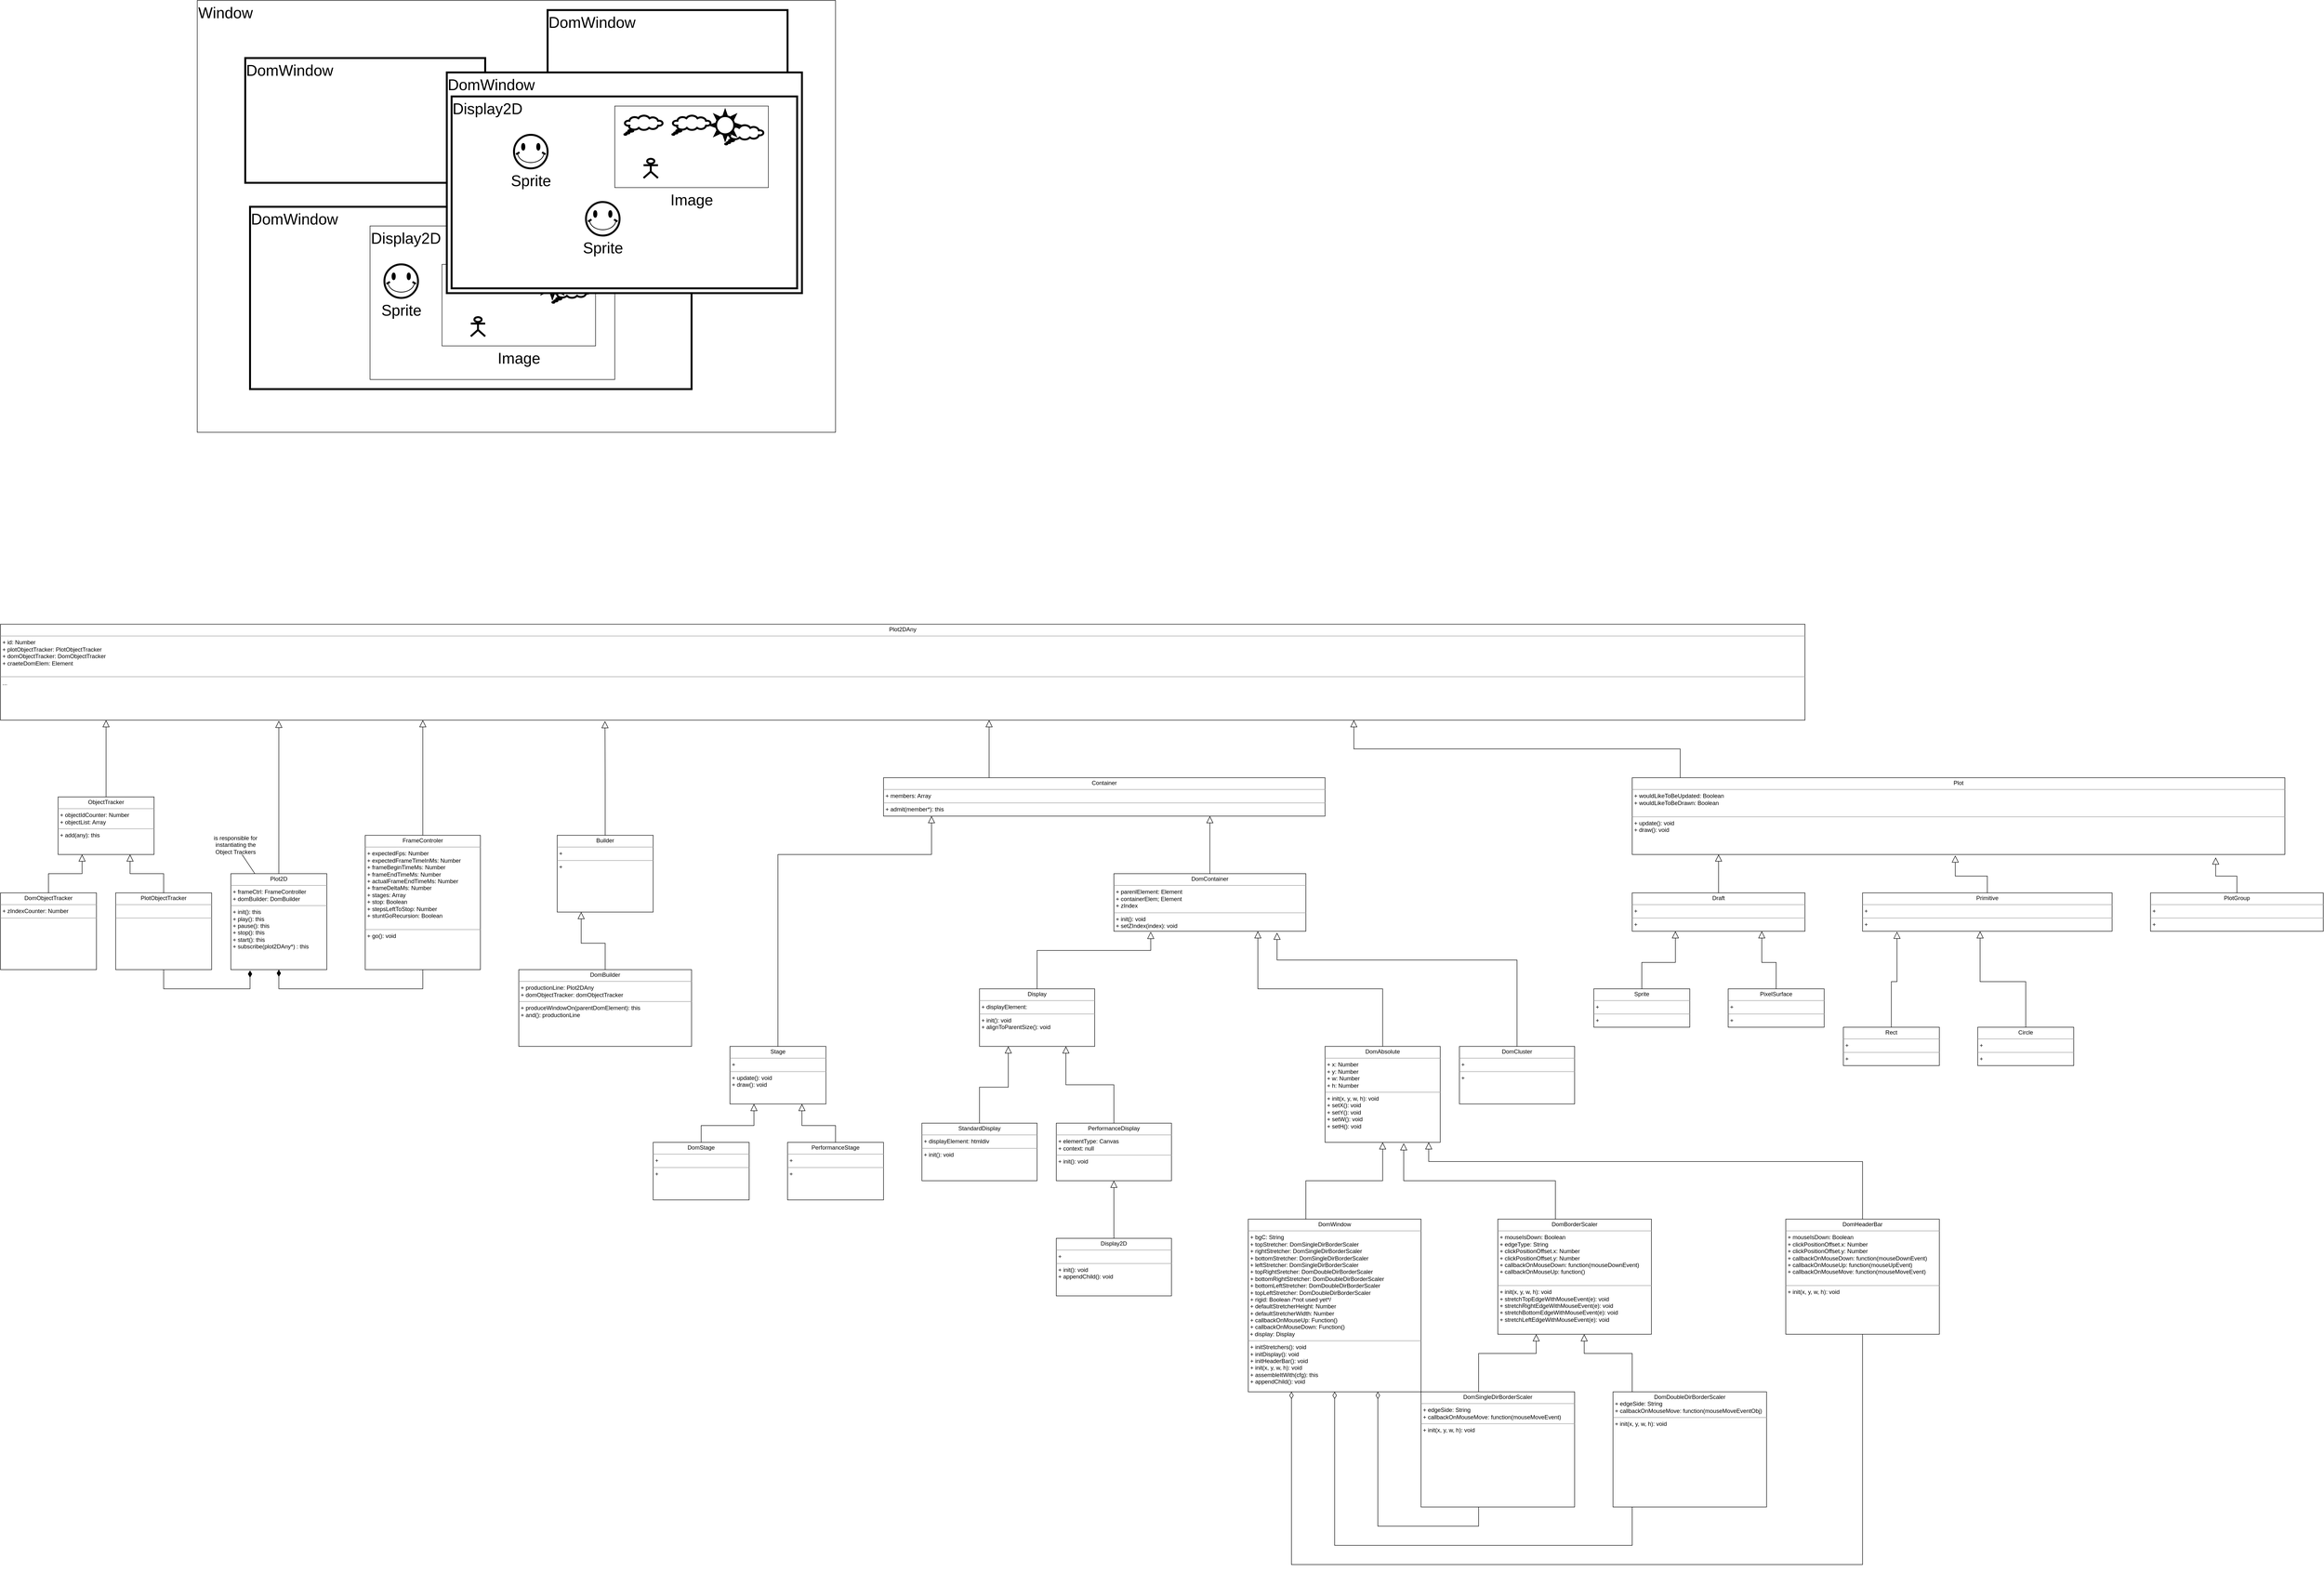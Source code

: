 <mxfile version="18.2.0" type="device"><diagram name="Page-1" id="c4acf3e9-155e-7222-9cf6-157b1a14988f"><mxGraphModel dx="2750" dy="3891" grid="1" gridSize="10" guides="1" tooltips="1" connect="1" arrows="1" fold="1" page="1" pageScale="1" pageWidth="850" pageHeight="1100" background="none" math="0" shadow="0"><root><mxCell id="0"/><mxCell id="1" parent="0"/><mxCell id="RJFBfe73I9CJy5NAkhD7-13" style="edgeStyle=orthogonalEdgeStyle;rounded=0;orthogonalLoop=1;jettySize=auto;html=1;fontFamily=Helvetica;fontSize=12;endArrow=block;endFill=0;endSize=12;exitX=0.5;exitY=0;exitDx=0;exitDy=0;entryX=0.154;entryY=1.007;entryDx=0;entryDy=0;entryPerimeter=0;" parent="1" source="RJFBfe73I9CJy5NAkhD7-12" target="GbcnIfU0_HONQXFaWi0M-7" edge="1"><mxGeometry relative="1" as="geometry"><mxPoint x="-620" y="-860" as="targetPoint"/><Array as="points"><mxPoint x="-620" y="-919"/></Array></mxGeometry></mxCell><mxCell id="RJFBfe73I9CJy5NAkhD7-12" value="&lt;p style=&quot;margin: 0px ; margin-top: 4px ; text-align: center&quot;&gt;Plot2D&lt;br&gt;&lt;/p&gt;&lt;hr size=&quot;1&quot;&gt;&lt;p style=&quot;margin: 0px ; margin-left: 4px&quot;&gt;+ frameCtrl: FrameController&lt;/p&gt;&lt;p style=&quot;margin: 0px ; margin-left: 4px&quot;&gt;+ domBuilder: DomBuilder&lt;br&gt;&lt;/p&gt;&lt;hr size=&quot;1&quot;&gt;&lt;p style=&quot;margin: 0px ; margin-left: 4px&quot;&gt;+ init(): this&lt;br&gt;+ play(): this&lt;/p&gt;&lt;p style=&quot;margin: 0px ; margin-left: 4px&quot;&gt;+ pause(): this&lt;/p&gt;&lt;p style=&quot;margin: 0px ; margin-left: 4px&quot;&gt;+ stop(): this&lt;/p&gt;&lt;p style=&quot;margin: 0px ; margin-left: 4px&quot;&gt;+ start(): this&lt;/p&gt;&lt;p style=&quot;margin: 0px ; margin-left: 4px&quot;&gt;+&amp;nbsp;subscribe(plot2DAny*) : this&lt;/p&gt;" style="verticalAlign=top;align=left;overflow=fill;fontSize=12;fontFamily=Helvetica;html=1;rounded=0;shadow=0;comic=0;labelBackgroundColor=none;strokeWidth=1" parent="1" vertex="1"><mxGeometry x="-720" y="-600" width="200" height="200" as="geometry"/></mxCell><mxCell id="RJFBfe73I9CJy5NAkhD7-16" style="edgeStyle=orthogonalEdgeStyle;rounded=0;orthogonalLoop=1;jettySize=auto;html=1;fontFamily=Helvetica;fontSize=12;endArrow=block;endFill=0;endSize=12;entryX=0.75;entryY=1;entryDx=0;entryDy=0;" parent="1" source="RJFBfe73I9CJy5NAkhD7-15" target="4dxrn8TrEAXnk7YATWgK-4" edge="1"><mxGeometry relative="1" as="geometry"><mxPoint x="-320" y="-800" as="targetPoint"/><Array as="points"><mxPoint x="-860" y="-600"/><mxPoint x="-930" y="-600"/></Array></mxGeometry></mxCell><mxCell id="sFzs9olkC0DFiYcPd4qq-1" style="edgeStyle=orthogonalEdgeStyle;rounded=0;orthogonalLoop=1;jettySize=auto;html=1;endArrow=diamondThin;endFill=1;jumpSize=6;endSize=12;entryX=0.2;entryY=1.008;entryDx=0;entryDy=0;entryPerimeter=0;" parent="1" source="RJFBfe73I9CJy5NAkhD7-15" target="RJFBfe73I9CJy5NAkhD7-12" edge="1"><mxGeometry relative="1" as="geometry"><Array as="points"><mxPoint x="-860" y="-360"/><mxPoint x="-680" y="-360"/></Array><mxPoint x="-680" y="-430" as="targetPoint"/></mxGeometry></mxCell><mxCell id="RJFBfe73I9CJy5NAkhD7-15" value="&lt;p style=&quot;margin: 0px ; margin-top: 4px ; text-align: center&quot;&gt;PlotObjectTracker&lt;br&gt;&lt;/p&gt;&lt;hr size=&quot;1&quot;&gt;&lt;br&gt;&lt;hr size=&quot;1&quot;&gt;&lt;p style=&quot;margin: 0px ; margin-left: 4px&quot;&gt;&lt;br&gt;&lt;/p&gt;" style="verticalAlign=top;align=left;overflow=fill;fontSize=12;fontFamily=Helvetica;html=1;rounded=0;shadow=0;comic=0;labelBackgroundColor=none;strokeWidth=1" parent="1" vertex="1"><mxGeometry x="-960" y="-560" width="200" height="160" as="geometry"/></mxCell><mxCell id="kJnPXQE-hYVqQtYku6ac-1" style="edgeStyle=orthogonalEdgeStyle;rounded=0;orthogonalLoop=1;jettySize=auto;html=1;endArrow=block;endFill=0;endSize=12;" parent="1" source="RJFBfe73I9CJy5NAkhD7-17" target="GbcnIfU0_HONQXFaWi0M-7" edge="1"><mxGeometry relative="1" as="geometry"><mxPoint x="-300" y="-910" as="targetPoint"/><Array as="points"><mxPoint x="-320" y="-820"/><mxPoint x="-320" y="-820"/></Array></mxGeometry></mxCell><mxCell id="sFzs9olkC0DFiYcPd4qq-2" style="edgeStyle=orthogonalEdgeStyle;rounded=0;jumpSize=6;orthogonalLoop=1;jettySize=auto;html=1;entryX=0.5;entryY=1;entryDx=0;entryDy=0;endArrow=diamondThin;endFill=1;endSize=12;exitX=0.5;exitY=1;exitDx=0;exitDy=0;" parent="1" source="RJFBfe73I9CJy5NAkhD7-17" target="RJFBfe73I9CJy5NAkhD7-12" edge="1"><mxGeometry relative="1" as="geometry"><Array as="points"><mxPoint x="-320" y="-360"/><mxPoint x="-620" y="-360"/></Array></mxGeometry></mxCell><mxCell id="RJFBfe73I9CJy5NAkhD7-17" value="&lt;p style=&quot;margin: 0px ; margin-top: 4px ; text-align: center&quot;&gt;FrameControler&lt;br&gt;&lt;/p&gt;&lt;hr size=&quot;1&quot;&gt;&lt;p style=&quot;margin: 0px ; margin-left: 4px&quot;&gt;+ expectedFps: Number&lt;/p&gt;&lt;p style=&quot;margin: 0px ; margin-left: 4px&quot;&gt;+ expectedFrameTimeInMs: Number&lt;/p&gt;&lt;p style=&quot;margin: 0px ; margin-left: 4px&quot;&gt;+ frameBeginTimeMs: Number&lt;/p&gt;&lt;p style=&quot;margin: 0px ; margin-left: 4px&quot;&gt;+ frameEndTimeMs: Number&lt;/p&gt;&lt;p style=&quot;margin: 0px ; margin-left: 4px&quot;&gt;+ actualFrameEndTimeMs: Number&lt;/p&gt;&lt;p style=&quot;margin: 0px ; margin-left: 4px&quot;&gt;+ frameDeltaMs: Number&lt;/p&gt;&lt;p style=&quot;margin: 0px ; margin-left: 4px&quot;&gt;+ stages: Array&lt;/p&gt;&lt;p style=&quot;margin: 0px ; margin-left: 4px&quot;&gt;+ stop: Boolean&lt;/p&gt;&lt;p style=&quot;margin: 0px ; margin-left: 4px&quot;&gt;+ stepsLeftToStop: Number&lt;/p&gt;&lt;p style=&quot;margin: 0px ; margin-left: 4px&quot;&gt;+ stuntGoRecursion: Boolean&lt;/p&gt;&lt;p style=&quot;margin: 0px ; margin-left: 4px&quot;&gt;&lt;br&gt;&lt;/p&gt;&lt;hr size=&quot;1&quot;&gt;&lt;p style=&quot;margin: 0px ; margin-left: 4px&quot;&gt;+ go(): void&lt;/p&gt;" style="verticalAlign=top;align=left;overflow=fill;fontSize=12;fontFamily=Helvetica;html=1;rounded=0;shadow=0;comic=0;labelBackgroundColor=none;strokeWidth=1" parent="1" vertex="1"><mxGeometry x="-440" y="-679.94" width="240" height="279.94" as="geometry"/></mxCell><mxCell id="kJnPXQE-hYVqQtYku6ac-3" style="edgeStyle=orthogonalEdgeStyle;rounded=0;orthogonalLoop=1;jettySize=auto;html=1;endArrow=block;endFill=0;endSize=12;" parent="1" source="kJnPXQE-hYVqQtYku6ac-2" edge="1"><mxGeometry relative="1" as="geometry"><mxPoint x="860" y="-920" as="targetPoint"/><Array as="points"><mxPoint x="860" y="-920"/></Array></mxGeometry></mxCell><mxCell id="kJnPXQE-hYVqQtYku6ac-2" value="&lt;p style=&quot;margin: 0px ; margin-top: 4px ; text-align: center&quot;&gt;Container&lt;br&gt;&lt;/p&gt;&lt;hr size=&quot;1&quot;&gt;&lt;p style=&quot;margin: 0px ; margin-left: 4px&quot;&gt;+ members: Array&lt;br&gt;&lt;/p&gt;&lt;hr size=&quot;1&quot;&gt;&lt;p style=&quot;margin: 0px ; margin-left: 4px&quot;&gt;+ admit(member*): this&lt;/p&gt;" style="verticalAlign=top;align=left;overflow=fill;fontSize=12;fontFamily=Helvetica;html=1;rounded=0;shadow=0;comic=0;labelBackgroundColor=none;strokeWidth=1" parent="1" vertex="1"><mxGeometry x="640" y="-800" width="920" height="80" as="geometry"/></mxCell><mxCell id="kJnPXQE-hYVqQtYku6ac-5" style="edgeStyle=orthogonalEdgeStyle;rounded=0;orthogonalLoop=1;jettySize=auto;html=1;endArrow=block;endFill=0;endSize=12;" parent="1" source="kJnPXQE-hYVqQtYku6ac-4" edge="1"><mxGeometry relative="1" as="geometry"><mxPoint x="740" y="-720" as="targetPoint"/><Array as="points"><mxPoint x="420" y="-640"/><mxPoint x="740" y="-640"/></Array></mxGeometry></mxCell><mxCell id="kJnPXQE-hYVqQtYku6ac-4" value="&lt;p style=&quot;margin: 0px ; margin-top: 4px ; text-align: center&quot;&gt;Stage&lt;br&gt;&lt;/p&gt;&lt;hr size=&quot;1&quot;&gt;&lt;p style=&quot;margin: 0px ; margin-left: 4px&quot;&gt;+&amp;nbsp;&lt;br&gt;&lt;/p&gt;&lt;hr size=&quot;1&quot;&gt;&lt;p style=&quot;margin: 0px ; margin-left: 4px&quot;&gt;+ update(): void&lt;/p&gt;&lt;p style=&quot;margin: 0px ; margin-left: 4px&quot;&gt;+ draw(): void&lt;/p&gt;" style="verticalAlign=top;align=left;overflow=fill;fontSize=12;fontFamily=Helvetica;html=1;rounded=0;shadow=0;comic=0;labelBackgroundColor=none;strokeWidth=1" parent="1" vertex="1"><mxGeometry x="320" y="-240" width="200" height="120" as="geometry"/></mxCell><mxCell id="kJnPXQE-hYVqQtYku6ac-7" style="edgeStyle=orthogonalEdgeStyle;rounded=0;orthogonalLoop=1;jettySize=auto;html=1;endArrow=block;endFill=0;endSize=12;" parent="1" source="kJnPXQE-hYVqQtYku6ac-6" edge="1"><mxGeometry relative="1" as="geometry"><mxPoint x="1620" y="-920" as="targetPoint"/><Array as="points"><mxPoint x="2300" y="-860"/><mxPoint x="1620" y="-860"/></Array></mxGeometry></mxCell><mxCell id="kJnPXQE-hYVqQtYku6ac-6" value="&lt;p style=&quot;margin: 0px ; margin-top: 4px ; text-align: center&quot;&gt;Plot&lt;/p&gt;&lt;hr size=&quot;1&quot;&gt;&lt;p style=&quot;margin: 0px ; margin-left: 4px&quot;&gt;+ wouldLikeToBeUpdated: Boolean&lt;/p&gt;&lt;p style=&quot;margin: 0px ; margin-left: 4px&quot;&gt;+ wouldLikeToBeDrawn: Boolean&lt;br&gt;&lt;/p&gt;&lt;p style=&quot;margin: 0px ; margin-left: 4px&quot;&gt;&lt;br&gt;&lt;/p&gt;&lt;hr size=&quot;1&quot;&gt;&lt;p style=&quot;margin: 0px ; margin-left: 4px&quot;&gt;+ update(): void&lt;/p&gt;&lt;p style=&quot;margin: 0px ; margin-left: 4px&quot;&gt;+ draw(): void&lt;br&gt;&lt;/p&gt;" style="verticalAlign=top;align=left;overflow=fill;fontSize=12;fontFamily=Helvetica;html=1;rounded=0;shadow=0;comic=0;labelBackgroundColor=none;strokeWidth=1" parent="1" vertex="1"><mxGeometry x="2200" y="-800" width="1360" height="160" as="geometry"/></mxCell><mxCell id="fnQTh6k-CToftt7__Oat-6" style="edgeStyle=orthogonalEdgeStyle;rounded=0;orthogonalLoop=1;jettySize=auto;html=1;endArrow=block;endFill=0;endSize=12;" parent="1" source="fnQTh6k-CToftt7__Oat-1" target="kJnPXQE-hYVqQtYku6ac-6" edge="1"><mxGeometry relative="1" as="geometry"><mxPoint x="2460" y="-720" as="targetPoint"/><Array as="points"><mxPoint x="2300" y="-680"/><mxPoint x="2300" y="-680"/></Array></mxGeometry></mxCell><mxCell id="fnQTh6k-CToftt7__Oat-1" value="&lt;p style=&quot;margin: 0px ; margin-top: 4px ; text-align: center&quot;&gt;Draft&lt;/p&gt;&lt;hr size=&quot;1&quot;&gt;&lt;p style=&quot;margin: 0px ; margin-left: 4px&quot;&gt;+&amp;nbsp;&lt;br&gt;&lt;/p&gt;&lt;hr size=&quot;1&quot;&gt;&lt;p style=&quot;margin: 0px ; margin-left: 4px&quot;&gt;+&amp;nbsp;&lt;/p&gt;" style="verticalAlign=top;align=left;overflow=fill;fontSize=12;fontFamily=Helvetica;html=1;rounded=0;shadow=0;comic=0;labelBackgroundColor=none;strokeWidth=1" parent="1" vertex="1"><mxGeometry x="2200" y="-560" width="360" height="80" as="geometry"/></mxCell><mxCell id="fnQTh6k-CToftt7__Oat-4" style="edgeStyle=orthogonalEdgeStyle;rounded=0;orthogonalLoop=1;jettySize=auto;html=1;entryX=0.25;entryY=1;entryDx=0;entryDy=0;endArrow=block;endFill=0;endSize=12;" parent="1" source="fnQTh6k-CToftt7__Oat-2" target="fnQTh6k-CToftt7__Oat-1" edge="1"><mxGeometry relative="1" as="geometry"/></mxCell><mxCell id="fnQTh6k-CToftt7__Oat-2" value="&lt;p style=&quot;margin: 0px ; margin-top: 4px ; text-align: center&quot;&gt;Sprite&lt;/p&gt;&lt;hr size=&quot;1&quot;&gt;&lt;p style=&quot;margin: 0px ; margin-left: 4px&quot;&gt;+&amp;nbsp;&lt;br&gt;&lt;/p&gt;&lt;hr size=&quot;1&quot;&gt;&lt;p style=&quot;margin: 0px ; margin-left: 4px&quot;&gt;+&amp;nbsp;&lt;/p&gt;" style="verticalAlign=top;align=left;overflow=fill;fontSize=12;fontFamily=Helvetica;html=1;rounded=0;shadow=0;comic=0;labelBackgroundColor=none;strokeWidth=1" parent="1" vertex="1"><mxGeometry x="2120" y="-360" width="200" height="80" as="geometry"/></mxCell><mxCell id="fnQTh6k-CToftt7__Oat-5" style="edgeStyle=orthogonalEdgeStyle;rounded=0;orthogonalLoop=1;jettySize=auto;html=1;entryX=0.75;entryY=1;entryDx=0;entryDy=0;endArrow=block;endFill=0;endSize=12;" parent="1" source="fnQTh6k-CToftt7__Oat-3" target="fnQTh6k-CToftt7__Oat-1" edge="1"><mxGeometry relative="1" as="geometry"/></mxCell><mxCell id="fnQTh6k-CToftt7__Oat-3" value="&lt;p style=&quot;margin: 0px ; margin-top: 4px ; text-align: center&quot;&gt;PixelSurface&lt;br&gt;&lt;/p&gt;&lt;hr size=&quot;1&quot;&gt;&lt;p style=&quot;margin: 0px ; margin-left: 4px&quot;&gt;+&amp;nbsp;&lt;br&gt;&lt;/p&gt;&lt;hr size=&quot;1&quot;&gt;&lt;p style=&quot;margin: 0px ; margin-left: 4px&quot;&gt;+&amp;nbsp;&lt;/p&gt;" style="verticalAlign=top;align=left;overflow=fill;fontSize=12;fontFamily=Helvetica;html=1;rounded=0;shadow=0;comic=0;labelBackgroundColor=none;strokeWidth=1" parent="1" vertex="1"><mxGeometry x="2400" y="-360" width="200" height="80" as="geometry"/></mxCell><mxCell id="DGd09kKSLcv-sryx9KwL-3" style="edgeStyle=orthogonalEdgeStyle;rounded=0;orthogonalLoop=1;jettySize=auto;html=1;endArrow=block;endFill=0;endSize=12;exitX=0.5;exitY=0;exitDx=0;exitDy=0;entryX=0.75;entryY=1;entryDx=0;entryDy=0;" parent="1" source="DGd09kKSLcv-sryx9KwL-1" target="5yzrOpdewunOsJcBgP0z-1" edge="1"><mxGeometry relative="1" as="geometry"><mxPoint x="1000" y="-240" as="targetPoint"/><Array as="points"><mxPoint x="1120" y="-160"/><mxPoint x="1020" y="-160"/></Array><mxPoint x="1180" y="-160" as="sourcePoint"/></mxGeometry></mxCell><mxCell id="DGd09kKSLcv-sryx9KwL-1" value="&lt;p style=&quot;margin: 0px ; margin-top: 4px ; text-align: center&quot;&gt;PerformanceDisplay&lt;br&gt;&lt;/p&gt;&lt;hr size=&quot;1&quot;&gt;&lt;p style=&quot;margin: 0px ; margin-left: 4px&quot;&gt;+ elementType: Canvas&lt;br&gt;&lt;/p&gt;&lt;p style=&quot;margin: 0px ; margin-left: 4px&quot;&gt;+ context: null&lt;br&gt;&lt;/p&gt;&lt;hr size=&quot;1&quot;&gt;&lt;p style=&quot;margin: 0px ; margin-left: 4px&quot;&gt;+ init(): void&lt;br&gt;&lt;/p&gt;" style="verticalAlign=top;align=left;overflow=fill;fontSize=12;fontFamily=Helvetica;html=1;rounded=0;shadow=0;comic=0;labelBackgroundColor=none;strokeWidth=1" parent="1" vertex="1"><mxGeometry x="1000" y="-80" width="240" height="120" as="geometry"/></mxCell><mxCell id="GbcnIfU0_HONQXFaWi0M-7" value="&lt;p style=&quot;margin: 0px ; margin-top: 4px ; text-align: center&quot;&gt;Plot2DAny&lt;br&gt;&lt;/p&gt;&lt;hr size=&quot;1&quot;&gt;&lt;p style=&quot;margin: 0px ; margin-left: 4px&quot;&gt;+ id: Number&lt;br&gt;&lt;/p&gt;&lt;p style=&quot;margin: 0px ; margin-left: 4px&quot;&gt;+ plotObjectTracker: PlotObjectTracker&lt;/p&gt;&lt;p style=&quot;margin: 0px ; margin-left: 4px&quot;&gt;+ domObjectTracker: DomObjectTracker&lt;br&gt;&lt;/p&gt;&lt;p style=&quot;margin: 0px ; margin-left: 4px&quot;&gt;+ craeteDomElem: Element&lt;/p&gt;&lt;p style=&quot;margin: 0px ; margin-left: 4px&quot;&gt;&lt;br&gt;&lt;/p&gt;&lt;hr size=&quot;1&quot;&gt;&lt;p style=&quot;margin: 0px ; margin-left: 4px&quot;&gt;...&lt;/p&gt;" style="verticalAlign=top;align=left;overflow=fill;fontSize=12;fontFamily=Helvetica;html=1;rounded=0;shadow=0;comic=0;labelBackgroundColor=none;strokeWidth=1" parent="1" vertex="1"><mxGeometry x="-1200" y="-1120" width="3760" height="200" as="geometry"/></mxCell><mxCell id="Yr9hA1XsW8vjmc7dlePe-2" style="edgeStyle=orthogonalEdgeStyle;rounded=0;orthogonalLoop=1;jettySize=auto;html=1;endArrow=block;endFill=0;endSize=12;" parent="1" source="Yr9hA1XsW8vjmc7dlePe-1" edge="1"><mxGeometry relative="1" as="geometry"><Array as="points"><mxPoint x="1320" y="-720"/></Array><mxPoint x="1320" y="-720" as="targetPoint"/></mxGeometry></mxCell><mxCell id="Yr9hA1XsW8vjmc7dlePe-1" value="&lt;p style=&quot;margin: 0px ; margin-top: 4px ; text-align: center&quot;&gt;DomContainer&lt;/p&gt;&lt;hr size=&quot;1&quot;&gt;&lt;p style=&quot;margin: 0px 0px 0px 4px&quot;&gt;+ parenlElement: Element&lt;/p&gt;&lt;p style=&quot;margin: 0px 0px 0px 4px&quot;&gt;+ containerElem; Element&lt;/p&gt;&lt;p style=&quot;margin: 0px 0px 0px 4px&quot;&gt;+ zIndex&lt;/p&gt;&lt;hr size=&quot;1&quot;&gt;&lt;p style=&quot;margin: 0px ; margin-left: 4px&quot;&gt;+ init(): void&lt;/p&gt;&lt;p style=&quot;margin: 0px ; margin-left: 4px&quot;&gt;+ setZIndex(index): void&lt;br&gt;&lt;/p&gt;" style="verticalAlign=top;align=left;overflow=fill;fontSize=12;fontFamily=Helvetica;html=1;rounded=0;shadow=0;comic=0;labelBackgroundColor=none;strokeWidth=1" parent="1" vertex="1"><mxGeometry x="1120" y="-600" width="400" height="120" as="geometry"/></mxCell><mxCell id="Yr9hA1XsW8vjmc7dlePe-4" style="edgeStyle=orthogonalEdgeStyle;rounded=0;orthogonalLoop=1;jettySize=auto;html=1;endArrow=block;endFill=0;endSize=12;entryX=0.75;entryY=1;entryDx=0;entryDy=0;" parent="1" source="Yr9hA1XsW8vjmc7dlePe-3" target="Yr9hA1XsW8vjmc7dlePe-1" edge="1"><mxGeometry relative="1" as="geometry"><Array as="points"><mxPoint x="1680" y="-360"/><mxPoint x="1420" y="-360"/></Array><mxPoint x="1430" y="-440" as="targetPoint"/></mxGeometry></mxCell><mxCell id="Yr9hA1XsW8vjmc7dlePe-3" value="&lt;p style=&quot;margin: 0px ; margin-top: 4px ; text-align: center&quot;&gt;DomAbsolute&lt;/p&gt;&lt;hr size=&quot;1&quot;&gt;&lt;p style=&quot;margin: 0px ; margin-left: 4px&quot;&gt;+ x: Number&lt;br&gt;&lt;/p&gt;&lt;p style=&quot;margin: 0px ; margin-left: 4px&quot;&gt;+ y: Number&lt;/p&gt;&lt;p style=&quot;margin: 0px ; margin-left: 4px&quot;&gt;+ w: Number&lt;/p&gt;&lt;p style=&quot;margin: 0px ; margin-left: 4px&quot;&gt;+ h: Number&lt;/p&gt;&lt;hr size=&quot;1&quot;&gt;&lt;p style=&quot;margin: 0px ; margin-left: 4px&quot;&gt;+ init(x, y, w, h): void&lt;/p&gt;&lt;p style=&quot;margin: 0px ; margin-left: 4px&quot;&gt;+ setX(): void&lt;/p&gt;&lt;p style=&quot;margin: 0px ; margin-left: 4px&quot;&gt;+ setY(): void&lt;/p&gt;&lt;p style=&quot;margin: 0px ; margin-left: 4px&quot;&gt;+ setW(): void&lt;/p&gt;&lt;p style=&quot;margin: 0px ; margin-left: 4px&quot;&gt;+ setH(): void&lt;/p&gt;" style="verticalAlign=top;align=left;overflow=fill;fontSize=12;fontFamily=Helvetica;html=1;rounded=0;shadow=0;comic=0;labelBackgroundColor=none;strokeWidth=1" parent="1" vertex="1"><mxGeometry x="1560" y="-240" width="240" height="200" as="geometry"/></mxCell><mxCell id="Yr9hA1XsW8vjmc7dlePe-6" style="edgeStyle=orthogonalEdgeStyle;rounded=0;orthogonalLoop=1;jettySize=auto;html=1;entryX=0.5;entryY=1;entryDx=0;entryDy=0;endArrow=block;endFill=0;endSize=12;" parent="1" source="Yr9hA1XsW8vjmc7dlePe-5" target="Yr9hA1XsW8vjmc7dlePe-3" edge="1"><mxGeometry relative="1" as="geometry"><Array as="points"><mxPoint x="1520" y="40"/><mxPoint x="1680" y="40"/></Array></mxGeometry></mxCell><mxCell id="Yr9hA1XsW8vjmc7dlePe-5" value="&lt;p style=&quot;margin: 0px ; margin-top: 4px ; text-align: center&quot;&gt;DomWindow&lt;/p&gt;&lt;hr size=&quot;1&quot;&gt;&lt;p style=&quot;margin: 0px ; margin-left: 4px&quot;&gt;+ bgC: String&lt;br&gt;&lt;/p&gt;&lt;p style=&quot;margin: 0px ; margin-left: 4px&quot;&gt;+ topStretcher: DomSingleDirBorderScaler&lt;br&gt;&lt;/p&gt;&lt;p style=&quot;margin: 0px ; margin-left: 4px&quot;&gt;+ rightStretcher: DomSingleDirBorderScaler&lt;br&gt;&lt;/p&gt;&lt;p style=&quot;margin: 0px ; margin-left: 4px&quot;&gt;+ bottomStretcher: DomSingleDirBorderScaler&lt;br&gt;&lt;/p&gt;&lt;p style=&quot;margin: 0px ; margin-left: 4px&quot;&gt;+ leftStretcher: DomSingleDirBorderScaler&lt;br&gt;&lt;/p&gt;&lt;p style=&quot;margin: 0px ; margin-left: 4px&quot;&gt;+ topRightSretcher: DomDoubleDirBorderScaler&lt;br&gt;&lt;/p&gt;&lt;p style=&quot;margin: 0px ; margin-left: 4px&quot;&gt;+ bottomRightStretcher: DomDoubleDirBorderScaler&lt;br&gt;&lt;/p&gt;&lt;p style=&quot;margin: 0px ; margin-left: 4px&quot;&gt;+ bottomLeftStretcher: DomDoubleDirBorderScaler&lt;/p&gt;&lt;p style=&quot;margin: 0px ; margin-left: 4px&quot;&gt;+ topLeftStretcher: DomDoubleDirBorderScaler&lt;/p&gt;&lt;p style=&quot;margin: 0px ; margin-left: 4px&quot;&gt;+ rigid: Boolean /*not used yet*/&lt;br&gt;&lt;/p&gt;&lt;p style=&quot;margin: 0px ; margin-left: 4px&quot;&gt;+ defaultStretcherHeight: Number&lt;/p&gt;&lt;p style=&quot;margin: 0px ; margin-left: 4px&quot;&gt;+ defaultStretcherWidth: Number&lt;/p&gt;&lt;p style=&quot;margin: 0px ; margin-left: 4px&quot;&gt;+ callbackOnMouseUp: Function()&lt;/p&gt;&lt;p style=&quot;margin: 0px ; margin-left: 4px&quot;&gt;+ callbackOnMouseDown: Function()&lt;br&gt;&lt;/p&gt;&lt;div&gt;&amp;nbsp;+ display: Display&lt;br&gt;&lt;/div&gt;&lt;hr size=&quot;1&quot;&gt;&lt;p style=&quot;margin: 0px ; margin-left: 4px&quot;&gt;+ initStretchers(): void&lt;/p&gt;&lt;p style=&quot;margin: 0px ; margin-left: 4px&quot;&gt;+ initDisplay(): void&lt;/p&gt;&lt;p style=&quot;margin: 0px ; margin-left: 4px&quot;&gt;+ initHeaderBar(): void&lt;/p&gt;&lt;p style=&quot;margin: 0px ; margin-left: 4px&quot;&gt;+ init(x, y, w, h): void&lt;/p&gt;&lt;p style=&quot;margin: 0px ; margin-left: 4px&quot;&gt;+ assembleItWith(cfg): this&lt;br&gt;&lt;/p&gt;&lt;p style=&quot;margin: 0px ; margin-left: 4px&quot;&gt;+ appendChild(): void&lt;/p&gt;" style="verticalAlign=top;align=left;overflow=fill;fontSize=12;fontFamily=Helvetica;html=1;rounded=0;shadow=0;comic=0;labelBackgroundColor=none;strokeWidth=1" parent="1" vertex="1"><mxGeometry x="1400" y="120" width="360" height="360" as="geometry"/></mxCell><mxCell id="NDN2IvtxEd_3-C9_4fc--2" style="edgeStyle=orthogonalEdgeStyle;rounded=0;orthogonalLoop=1;jettySize=auto;html=1;entryX=0.85;entryY=1.025;entryDx=0;entryDy=0;entryPerimeter=0;endArrow=block;endFill=0;endSize=12;" parent="1" source="NDN2IvtxEd_3-C9_4fc--1" target="Yr9hA1XsW8vjmc7dlePe-1" edge="1"><mxGeometry relative="1" as="geometry"><Array as="points"><mxPoint x="1960" y="-420"/><mxPoint x="1460" y="-420"/></Array></mxGeometry></mxCell><mxCell id="NDN2IvtxEd_3-C9_4fc--1" value="&lt;p style=&quot;margin: 0px ; margin-top: 4px ; text-align: center&quot;&gt;DomCluster&lt;/p&gt;&lt;hr size=&quot;1&quot;&gt;&lt;p style=&quot;margin: 0px ; margin-left: 4px&quot;&gt;+&amp;nbsp;&lt;br&gt;&lt;/p&gt;&lt;hr size=&quot;1&quot;&gt;&lt;p style=&quot;margin: 0px ; margin-left: 4px&quot;&gt;+&amp;nbsp;&lt;/p&gt;" style="verticalAlign=top;align=left;overflow=fill;fontSize=12;fontFamily=Helvetica;html=1;rounded=0;shadow=0;comic=0;labelBackgroundColor=none;strokeWidth=1" parent="1" vertex="1"><mxGeometry x="1840" y="-240" width="240" height="120" as="geometry"/></mxCell><mxCell id="NDN2IvtxEd_3-C9_4fc--4" style="edgeStyle=orthogonalEdgeStyle;rounded=0;orthogonalLoop=1;jettySize=auto;html=1;endArrow=block;endFill=0;endSize=12;" parent="1" source="NDN2IvtxEd_3-C9_4fc--3" edge="1"><mxGeometry relative="1" as="geometry"><mxPoint x="1120" y="40" as="targetPoint"/><Array as="points"><mxPoint x="1120" y="40"/></Array></mxGeometry></mxCell><mxCell id="NDN2IvtxEd_3-C9_4fc--3" value="&lt;p style=&quot;margin: 0px ; margin-top: 4px ; text-align: center&quot;&gt;Display2D&lt;br&gt;&lt;/p&gt;&lt;hr size=&quot;1&quot;&gt;&lt;p style=&quot;margin: 0px ; margin-left: 4px&quot;&gt;+&amp;nbsp;&lt;br&gt;&lt;/p&gt;&lt;hr size=&quot;1&quot;&gt;&lt;p style=&quot;margin: 0px ; margin-left: 4px&quot;&gt;+ init(): void&lt;/p&gt;&lt;p style=&quot;margin: 0px ; margin-left: 4px&quot;&gt;+ appendChild(): void&lt;br&gt;&lt;/p&gt;" style="verticalAlign=top;align=left;overflow=fill;fontSize=12;fontFamily=Helvetica;html=1;rounded=0;shadow=0;comic=0;labelBackgroundColor=none;strokeWidth=1" parent="1" vertex="1"><mxGeometry x="1000" y="160" width="240" height="120" as="geometry"/></mxCell><mxCell id="NDN2IvtxEd_3-C9_4fc--6" style="edgeStyle=orthogonalEdgeStyle;rounded=0;orthogonalLoop=1;jettySize=auto;html=1;endArrow=block;endFill=0;endSize=12;entryX=0.495;entryY=1.013;entryDx=0;entryDy=0;entryPerimeter=0;" parent="1" source="NDN2IvtxEd_3-C9_4fc--5" target="kJnPXQE-hYVqQtYku6ac-6" edge="1"><mxGeometry relative="1" as="geometry"><Array as="points"/><mxPoint x="2590" y="-700" as="targetPoint"/></mxGeometry></mxCell><mxCell id="NDN2IvtxEd_3-C9_4fc--5" value="&lt;p style=&quot;margin: 0px ; margin-top: 4px ; text-align: center&quot;&gt;Primitive&lt;/p&gt;&lt;hr size=&quot;1&quot;&gt;&lt;p style=&quot;margin: 0px ; margin-left: 4px&quot;&gt;+&amp;nbsp;&lt;br&gt;&lt;/p&gt;&lt;hr size=&quot;1&quot;&gt;&lt;p style=&quot;margin: 0px ; margin-left: 4px&quot;&gt;+&amp;nbsp;&lt;/p&gt;" style="verticalAlign=top;align=left;overflow=fill;fontSize=12;fontFamily=Helvetica;html=1;rounded=0;shadow=0;comic=0;labelBackgroundColor=none;strokeWidth=1" parent="1" vertex="1"><mxGeometry x="2680" y="-560" width="520" height="80" as="geometry"/></mxCell><mxCell id="NDN2IvtxEd_3-C9_4fc--9" style="edgeStyle=orthogonalEdgeStyle;rounded=0;orthogonalLoop=1;jettySize=auto;html=1;endArrow=block;endFill=0;endSize=12;entryX=0.138;entryY=1.012;entryDx=0;entryDy=0;entryPerimeter=0;" parent="1" source="NDN2IvtxEd_3-C9_4fc--7" target="NDN2IvtxEd_3-C9_4fc--5" edge="1"><mxGeometry relative="1" as="geometry"><mxPoint x="2780" y="-470" as="targetPoint"/></mxGeometry></mxCell><mxCell id="NDN2IvtxEd_3-C9_4fc--7" value="&lt;p style=&quot;margin: 0px ; margin-top: 4px ; text-align: center&quot;&gt;Rect&lt;/p&gt;&lt;hr size=&quot;1&quot;&gt;&lt;p style=&quot;margin: 0px ; margin-left: 4px&quot;&gt;+&amp;nbsp;&lt;br&gt;&lt;/p&gt;&lt;hr size=&quot;1&quot;&gt;&lt;p style=&quot;margin: 0px ; margin-left: 4px&quot;&gt;+&amp;nbsp;&lt;/p&gt;" style="verticalAlign=top;align=left;overflow=fill;fontSize=12;fontFamily=Helvetica;html=1;rounded=0;shadow=0;comic=0;labelBackgroundColor=none;strokeWidth=1" parent="1" vertex="1"><mxGeometry x="2640" y="-280" width="200" height="80" as="geometry"/></mxCell><mxCell id="NDN2IvtxEd_3-C9_4fc--10" style="edgeStyle=orthogonalEdgeStyle;rounded=0;orthogonalLoop=1;jettySize=auto;html=1;entryX=0.471;entryY=1.002;entryDx=0;entryDy=0;entryPerimeter=0;endArrow=block;endFill=0;endSize=12;" parent="1" source="NDN2IvtxEd_3-C9_4fc--8" target="NDN2IvtxEd_3-C9_4fc--5" edge="1"><mxGeometry relative="1" as="geometry"/></mxCell><mxCell id="NDN2IvtxEd_3-C9_4fc--8" value="&lt;p style=&quot;margin: 0px ; margin-top: 4px ; text-align: center&quot;&gt;Circle&lt;/p&gt;&lt;hr size=&quot;1&quot;&gt;&lt;p style=&quot;margin: 0px ; margin-left: 4px&quot;&gt;+&amp;nbsp;&lt;br&gt;&lt;/p&gt;&lt;hr size=&quot;1&quot;&gt;&lt;p style=&quot;margin: 0px ; margin-left: 4px&quot;&gt;+&amp;nbsp;&lt;/p&gt;" style="verticalAlign=top;align=left;overflow=fill;fontSize=12;fontFamily=Helvetica;html=1;rounded=0;shadow=0;comic=0;labelBackgroundColor=none;strokeWidth=1" parent="1" vertex="1"><mxGeometry x="2920" y="-280" width="200" height="80" as="geometry"/></mxCell><mxCell id="NDN2IvtxEd_3-C9_4fc--12" value="Window" style="rounded=0;whiteSpace=wrap;html=1;align=left;verticalAlign=top;fontSize=32;" parent="1" vertex="1"><mxGeometry x="-790" y="-2420" width="1330" height="900" as="geometry"/></mxCell><mxCell id="NDN2IvtxEd_3-C9_4fc--13" value="DomWindow" style="rounded=0;whiteSpace=wrap;html=1;fontSize=32;align=left;verticalAlign=top;strokeWidth=4;" parent="1" vertex="1"><mxGeometry x="-690" y="-2300" width="500" height="260" as="geometry"/></mxCell><mxCell id="NDN2IvtxEd_3-C9_4fc--14" value="DomWindow" style="rounded=0;whiteSpace=wrap;html=1;fontSize=32;align=left;verticalAlign=top;strokeWidth=4;" parent="1" vertex="1"><mxGeometry x="-60" y="-2400" width="500" height="260" as="geometry"/></mxCell><mxCell id="NDN2IvtxEd_3-C9_4fc--15" value="DomWindow" style="rounded=0;whiteSpace=wrap;html=1;fontSize=32;align=left;verticalAlign=top;strokeWidth=4;" parent="1" vertex="1"><mxGeometry x="-680" y="-1990" width="920" height="380" as="geometry"/></mxCell><mxCell id="NDN2IvtxEd_3-C9_4fc--16" value="Display2D" style="rounded=0;whiteSpace=wrap;html=1;fontSize=32;align=left;verticalAlign=top;" parent="1" vertex="1"><mxGeometry x="-430" y="-1950" width="510" height="320" as="geometry"/></mxCell><mxCell id="NDN2IvtxEd_3-C9_4fc--20" value="Sprite" style="verticalLabelPosition=bottom;verticalAlign=top;html=1;shape=mxgraph.basic.smiley;fontSize=32;strokeWidth=4;" parent="1" vertex="1"><mxGeometry x="-400" y="-1870" width="70" height="70" as="geometry"/></mxCell><mxCell id="NDN2IvtxEd_3-C9_4fc--32" value="" style="group" parent="1" vertex="1" connectable="0"><mxGeometry x="-280" y="-1870" width="320" height="170" as="geometry"/></mxCell><mxCell id="NDN2IvtxEd_3-C9_4fc--26" value="Image" style="verticalLabelPosition=bottom;verticalAlign=top;html=1;shape=mxgraph.basic.rect;fillColor2=none;strokeWidth=1;size=20;indent=5;fontSize=32;" parent="NDN2IvtxEd_3-C9_4fc--32" vertex="1"><mxGeometry width="320" height="170" as="geometry"/></mxCell><mxCell id="NDN2IvtxEd_3-C9_4fc--27" value="" style="whiteSpace=wrap;html=1;shape=mxgraph.basic.cloud_callout;fontSize=32;strokeWidth=4;" parent="NDN2IvtxEd_3-C9_4fc--32" vertex="1"><mxGeometry x="20" y="20" width="80" height="40" as="geometry"/></mxCell><mxCell id="NDN2IvtxEd_3-C9_4fc--28" value="" style="whiteSpace=wrap;html=1;shape=mxgraph.basic.cloud_callout;fontSize=32;strokeWidth=4;" parent="NDN2IvtxEd_3-C9_4fc--32" vertex="1"><mxGeometry x="120" y="20" width="80" height="40" as="geometry"/></mxCell><mxCell id="NDN2IvtxEd_3-C9_4fc--29" value="" style="whiteSpace=wrap;html=1;shape=mxgraph.basic.cloud_callout;fontSize=32;strokeWidth=4;" parent="NDN2IvtxEd_3-C9_4fc--32" vertex="1"><mxGeometry x="230" y="40" width="80" height="40" as="geometry"/></mxCell><mxCell id="NDN2IvtxEd_3-C9_4fc--30" value="" style="verticalLabelPosition=bottom;verticalAlign=top;html=1;shape=mxgraph.basic.sun;fontSize=32;strokeWidth=4;" parent="NDN2IvtxEd_3-C9_4fc--32" vertex="1"><mxGeometry x="200" y="10" width="60" height="60" as="geometry"/></mxCell><mxCell id="NDN2IvtxEd_3-C9_4fc--31" value="" style="shape=umlActor;verticalLabelPosition=bottom;verticalAlign=top;html=1;outlineConnect=0;fontSize=32;strokeWidth=4;" parent="NDN2IvtxEd_3-C9_4fc--32" vertex="1"><mxGeometry x="60" y="110" width="30" height="40" as="geometry"/></mxCell><mxCell id="Q2CbNU8N6eSYbE5N_I1I-12" value="" style="group" parent="1" vertex="1" connectable="0"><mxGeometry x="-270" y="-2270" width="740" height="460" as="geometry"/></mxCell><mxCell id="Q2CbNU8N6eSYbE5N_I1I-1" value="DomWindow" style="rounded=0;whiteSpace=wrap;html=1;fontSize=32;align=left;verticalAlign=top;strokeWidth=4;" parent="Q2CbNU8N6eSYbE5N_I1I-12" vertex="1"><mxGeometry width="740" height="460" as="geometry"/></mxCell><mxCell id="Q2CbNU8N6eSYbE5N_I1I-2" value="Display2D" style="rounded=0;whiteSpace=wrap;html=1;fontSize=32;align=left;verticalAlign=top;strokeWidth=4;" parent="Q2CbNU8N6eSYbE5N_I1I-12" vertex="1"><mxGeometry x="10" y="50" width="720" height="400" as="geometry"/></mxCell><mxCell id="Q2CbNU8N6eSYbE5N_I1I-3" value="Sprite" style="verticalLabelPosition=bottom;verticalAlign=top;html=1;shape=mxgraph.basic.smiley;fontSize=32;strokeWidth=4;" parent="Q2CbNU8N6eSYbE5N_I1I-12" vertex="1"><mxGeometry x="140" y="130" width="70" height="70" as="geometry"/></mxCell><mxCell id="Q2CbNU8N6eSYbE5N_I1I-4" value="Sprite" style="verticalLabelPosition=bottom;verticalAlign=top;html=1;shape=mxgraph.basic.smiley;fontSize=32;strokeWidth=4;" parent="Q2CbNU8N6eSYbE5N_I1I-12" vertex="1"><mxGeometry x="290" y="270" width="70" height="70" as="geometry"/></mxCell><mxCell id="Q2CbNU8N6eSYbE5N_I1I-5" value="" style="group" parent="Q2CbNU8N6eSYbE5N_I1I-12" vertex="1" connectable="0"><mxGeometry x="350" y="70" width="320" height="170" as="geometry"/></mxCell><mxCell id="Q2CbNU8N6eSYbE5N_I1I-6" value="Image" style="verticalLabelPosition=bottom;verticalAlign=top;html=1;shape=mxgraph.basic.rect;fillColor2=none;strokeWidth=1;size=20;indent=5;fontSize=32;" parent="Q2CbNU8N6eSYbE5N_I1I-5" vertex="1"><mxGeometry width="320" height="170" as="geometry"/></mxCell><mxCell id="Q2CbNU8N6eSYbE5N_I1I-7" value="" style="whiteSpace=wrap;html=1;shape=mxgraph.basic.cloud_callout;fontSize=32;strokeWidth=4;" parent="Q2CbNU8N6eSYbE5N_I1I-5" vertex="1"><mxGeometry x="20" y="20" width="80" height="40" as="geometry"/></mxCell><mxCell id="Q2CbNU8N6eSYbE5N_I1I-8" value="" style="whiteSpace=wrap;html=1;shape=mxgraph.basic.cloud_callout;fontSize=32;strokeWidth=4;" parent="Q2CbNU8N6eSYbE5N_I1I-5" vertex="1"><mxGeometry x="120" y="20" width="80" height="40" as="geometry"/></mxCell><mxCell id="Q2CbNU8N6eSYbE5N_I1I-9" value="" style="whiteSpace=wrap;html=1;shape=mxgraph.basic.cloud_callout;fontSize=32;strokeWidth=4;" parent="Q2CbNU8N6eSYbE5N_I1I-5" vertex="1"><mxGeometry x="230" y="40" width="80" height="40" as="geometry"/></mxCell><mxCell id="Q2CbNU8N6eSYbE5N_I1I-10" value="" style="verticalLabelPosition=bottom;verticalAlign=top;html=1;shape=mxgraph.basic.sun;fontSize=32;strokeWidth=4;" parent="Q2CbNU8N6eSYbE5N_I1I-5" vertex="1"><mxGeometry x="200" y="10" width="60" height="60" as="geometry"/></mxCell><mxCell id="Q2CbNU8N6eSYbE5N_I1I-11" value="" style="shape=umlActor;verticalLabelPosition=bottom;verticalAlign=top;html=1;outlineConnect=0;fontSize=32;strokeWidth=4;" parent="Q2CbNU8N6eSYbE5N_I1I-5" vertex="1"><mxGeometry x="60" y="110" width="30" height="40" as="geometry"/></mxCell><mxCell id="Q2CbNU8N6eSYbE5N_I1I-16" style="edgeStyle=orthogonalEdgeStyle;rounded=0;orthogonalLoop=1;jettySize=auto;html=1;entryX=0.894;entryY=1.039;entryDx=0;entryDy=0;entryPerimeter=0;endArrow=block;endFill=0;endSize=12;" parent="1" source="Q2CbNU8N6eSYbE5N_I1I-15" target="kJnPXQE-hYVqQtYku6ac-6" edge="1"><mxGeometry relative="1" as="geometry"/></mxCell><mxCell id="Q2CbNU8N6eSYbE5N_I1I-15" value="&lt;p style=&quot;margin: 0px ; margin-top: 4px ; text-align: center&quot;&gt;PlotGroup&lt;/p&gt;&lt;hr size=&quot;1&quot;&gt;&lt;p style=&quot;margin: 0px ; margin-left: 4px&quot;&gt;+&amp;nbsp;&lt;br&gt;&lt;/p&gt;&lt;hr size=&quot;1&quot;&gt;&lt;p style=&quot;margin: 0px ; margin-left: 4px&quot;&gt;+&amp;nbsp;&lt;/p&gt;" style="verticalAlign=top;align=left;overflow=fill;fontSize=12;fontFamily=Helvetica;html=1;rounded=0;shadow=0;comic=0;labelBackgroundColor=none;strokeWidth=1" parent="1" vertex="1"><mxGeometry x="3280" y="-560" width="360" height="80" as="geometry"/></mxCell><mxCell id="JbcD7aSv_F2Hoht9WL6S-2" style="edgeStyle=orthogonalEdgeStyle;rounded=0;orthogonalLoop=1;jettySize=auto;html=1;entryX=0.683;entryY=1.01;entryDx=0;entryDy=0;entryPerimeter=0;endArrow=block;endFill=0;jumpSize=6;endSize=12;" parent="1" source="JbcD7aSv_F2Hoht9WL6S-1" target="Yr9hA1XsW8vjmc7dlePe-3" edge="1"><mxGeometry relative="1" as="geometry"><Array as="points"><mxPoint x="2040" y="40"/><mxPoint x="1724" y="40"/></Array></mxGeometry></mxCell><mxCell id="JbcD7aSv_F2Hoht9WL6S-1" value="&lt;p style=&quot;margin: 0px ; margin-top: 4px ; text-align: center&quot;&gt;DomBorderScaler&lt;/p&gt;&lt;hr size=&quot;1&quot;&gt;&lt;p style=&quot;margin: 0px ; margin-left: 4px&quot;&gt;+ mouseIsDown: Boolean&lt;/p&gt;&lt;p style=&quot;margin: 0px ; margin-left: 4px&quot;&gt;+ edgeType: String&lt;/p&gt;&lt;p style=&quot;margin: 0px ; margin-left: 4px&quot;&gt;+ clickPositionOffset.x: Number&lt;/p&gt;&lt;p style=&quot;margin: 0px ; margin-left: 4px&quot;&gt;+ clickPositionOffset.y: Number&lt;/p&gt;&lt;p style=&quot;margin: 0px ; margin-left: 4px&quot;&gt;+ callbackOnMouseDown: function(mouseDownEvent)&lt;/p&gt;&lt;p style=&quot;margin: 0px ; margin-left: 4px&quot;&gt;+ callbackOnMouseUp: function()&lt;br&gt;&lt;/p&gt;&lt;p style=&quot;margin: 0px ; margin-left: 4px&quot;&gt;&lt;br&gt;&lt;/p&gt;&lt;hr size=&quot;1&quot;&gt;&lt;p style=&quot;margin: 0px ; margin-left: 4px&quot;&gt;+ init(x, y, w, h): void&lt;br&gt;&lt;/p&gt;&lt;p style=&quot;margin: 0px ; margin-left: 4px&quot;&gt;+&amp;nbsp;&lt;span style=&quot;background-color: initial;&quot;&gt;stretchTopEdgeWithMouseEvent(e): void&lt;/span&gt;&lt;/p&gt;&lt;p style=&quot;margin: 0px ; margin-left: 4px&quot;&gt;+ stretchRightEdgeWithMouseEvent(e): void&lt;/p&gt;&lt;p style=&quot;margin: 0px ; margin-left: 4px&quot;&gt;+ stretchBottomEdgeWithMouseEvent(e): void&lt;/p&gt;&lt;p style=&quot;margin: 0px ; margin-left: 4px&quot;&gt;+ stretchLeftEdgeWithMouseEvent(e): void&lt;/p&gt;" style="verticalAlign=top;align=left;overflow=fill;fontSize=12;fontFamily=Helvetica;html=1;rounded=0;shadow=0;comic=0;labelBackgroundColor=none;strokeWidth=1" parent="1" vertex="1"><mxGeometry x="1920" y="120" width="320" height="240" as="geometry"/></mxCell><mxCell id="H4-NasGRbJCna87X2Hoc-7" style="edgeStyle=orthogonalEdgeStyle;rounded=0;orthogonalLoop=1;jettySize=auto;html=1;endArrow=block;endFill=0;endSize=12;" parent="1" source="H4-NasGRbJCna87X2Hoc-5" edge="1"><mxGeometry relative="1" as="geometry"><Array as="points"><mxPoint x="1880" y="400"/><mxPoint x="2000" y="400"/><mxPoint x="2000" y="360"/></Array><mxPoint x="2000" y="360" as="targetPoint"/></mxGeometry></mxCell><mxCell id="q9-28943VIfqQTNN0ZHd-1" style="edgeStyle=orthogonalEdgeStyle;rounded=0;orthogonalLoop=1;jettySize=auto;html=1;entryX=0.75;entryY=1;entryDx=0;entryDy=0;endArrow=diamondThin;endFill=0;jumpSize=6;endSize=12;" parent="1" source="H4-NasGRbJCna87X2Hoc-5" target="Yr9hA1XsW8vjmc7dlePe-5" edge="1"><mxGeometry relative="1" as="geometry"><mxPoint x="1490" y="600" as="targetPoint"/><Array as="points"><mxPoint x="1880" y="760"/><mxPoint x="1670" y="760"/></Array></mxGeometry></mxCell><mxCell id="H4-NasGRbJCna87X2Hoc-5" value="&lt;p style=&quot;margin: 0px ; margin-top: 4px ; text-align: center&quot;&gt;DomSingleDirBorderScaler&lt;/p&gt;&lt;hr size=&quot;1&quot;&gt;&lt;p style=&quot;margin: 0px ; margin-left: 4px&quot;&gt;+ edgeSide: String&lt;/p&gt;&lt;p style=&quot;margin: 0px ; margin-left: 4px&quot;&gt;+ callbackOnMouseMove: function(mouseMoveEvent)&lt;br&gt;&lt;/p&gt;&lt;hr size=&quot;1&quot;&gt;&lt;p style=&quot;margin: 0px ; margin-left: 4px&quot;&gt;+ init(x, y, w, h): void&lt;/p&gt;" style="verticalAlign=top;align=left;overflow=fill;fontSize=12;fontFamily=Helvetica;html=1;rounded=0;shadow=0;comic=0;labelBackgroundColor=none;strokeWidth=1" parent="1" vertex="1"><mxGeometry x="1760" y="480" width="320" height="240" as="geometry"/></mxCell><mxCell id="H4-NasGRbJCna87X2Hoc-8" style="edgeStyle=orthogonalEdgeStyle;rounded=0;orthogonalLoop=1;jettySize=auto;html=1;endArrow=block;endFill=0;endSize=12;" parent="1" source="H4-NasGRbJCna87X2Hoc-6" edge="1"><mxGeometry relative="1" as="geometry"><Array as="points"><mxPoint x="2200" y="400"/><mxPoint x="2100" y="400"/></Array><mxPoint x="2100" y="360" as="targetPoint"/></mxGeometry></mxCell><mxCell id="q9-28943VIfqQTNN0ZHd-2" style="edgeStyle=orthogonalEdgeStyle;rounded=0;jumpSize=6;orthogonalLoop=1;jettySize=auto;html=1;entryX=0.5;entryY=1;entryDx=0;entryDy=0;endArrow=diamondThin;endFill=0;endSize=12;" parent="1" source="H4-NasGRbJCna87X2Hoc-6" target="Yr9hA1XsW8vjmc7dlePe-5" edge="1"><mxGeometry relative="1" as="geometry"><Array as="points"><mxPoint x="2200" y="800"/><mxPoint x="1580" y="800"/></Array></mxGeometry></mxCell><mxCell id="H4-NasGRbJCna87X2Hoc-6" value="&lt;p style=&quot;margin: 0px ; margin-top: 4px ; text-align: center&quot;&gt;DomDoubleDirBorderScaler&lt;/p&gt;&lt;p style=&quot;margin: 0px ; margin-left: 4px&quot;&gt;+ edgeSide: String&lt;/p&gt;&lt;p style=&quot;margin: 0px ; margin-left: 4px&quot;&gt;+ callbackOnMouseMove: function(mouseMoveEventObj)&lt;br&gt;&lt;/p&gt;&lt;hr size=&quot;1&quot;&gt;&lt;p style=&quot;margin: 0px ; margin-left: 4px&quot;&gt;+ init(x, y, w, h): void&lt;br&gt;&lt;/p&gt;" style="verticalAlign=top;align=left;overflow=fill;fontSize=12;fontFamily=Helvetica;html=1;rounded=0;shadow=0;comic=0;labelBackgroundColor=none;strokeWidth=1" parent="1" vertex="1"><mxGeometry x="2160" y="480" width="320" height="240" as="geometry"/></mxCell><mxCell id="M9lGd3dG9X1-78JtC3uy-2" style="edgeStyle=orthogonalEdgeStyle;rounded=0;orthogonalLoop=1;jettySize=auto;html=1;endArrow=block;endFill=0;endSize=12;" parent="1" source="M9lGd3dG9X1-78JtC3uy-1" target="Yr9hA1XsW8vjmc7dlePe-3" edge="1"><mxGeometry relative="1" as="geometry"><Array as="points"><mxPoint x="2680"/><mxPoint x="1776"/></Array></mxGeometry></mxCell><mxCell id="M9lGd3dG9X1-78JtC3uy-3" style="edgeStyle=orthogonalEdgeStyle;rounded=0;orthogonalLoop=1;jettySize=auto;html=1;entryX=0.25;entryY=1;entryDx=0;entryDy=0;endArrow=diamondThin;endFill=0;endSize=12;" parent="1" source="M9lGd3dG9X1-78JtC3uy-1" target="Yr9hA1XsW8vjmc7dlePe-5" edge="1"><mxGeometry relative="1" as="geometry"><Array as="points"><mxPoint x="2680" y="840"/><mxPoint x="1490" y="840"/></Array></mxGeometry></mxCell><mxCell id="M9lGd3dG9X1-78JtC3uy-1" value="&lt;p style=&quot;margin: 0px ; margin-top: 4px ; text-align: center&quot;&gt;DomHeaderBar&lt;/p&gt;&lt;hr size=&quot;1&quot;&gt;&lt;p style=&quot;margin: 0px ; margin-left: 4px&quot;&gt;+ mouseIsDown: Boolean&lt;/p&gt;&lt;p style=&quot;margin: 0px ; margin-left: 4px&quot;&gt;+ clickPositionOffset.x: Number&lt;/p&gt;&lt;p style=&quot;margin: 0px ; margin-left: 4px&quot;&gt;+ clickPositionOffset.y: Number&lt;/p&gt;&lt;p style=&quot;margin: 0px ; margin-left: 4px&quot;&gt;+ callbackOnMouseDown: function(mouseDownEvent)&lt;/p&gt;&lt;p style=&quot;margin: 0px ; margin-left: 4px&quot;&gt;+ callbackOnMouseUp: function(mouseUpEvent)&lt;/p&gt;&lt;p style=&quot;margin: 0px ; margin-left: 4px&quot;&gt;+ callbackOnMouseMove: function(mouseMoveEvent)&lt;br&gt;&lt;/p&gt;&lt;p style=&quot;margin: 0px ; margin-left: 4px&quot;&gt;&lt;br&gt;&lt;/p&gt;&lt;hr size=&quot;1&quot;&gt;&lt;p style=&quot;margin: 0px ; margin-left: 4px&quot;&gt;+ init(x, y, w, h): void&lt;br&gt;&lt;/p&gt;" style="verticalAlign=top;align=left;overflow=fill;fontSize=12;fontFamily=Helvetica;html=1;rounded=0;shadow=0;comic=0;labelBackgroundColor=none;strokeWidth=1" parent="1" vertex="1"><mxGeometry x="2520" y="120" width="320" height="240" as="geometry"/></mxCell><mxCell id="4dxrn8TrEAXnk7YATWgK-2" style="edgeStyle=orthogonalEdgeStyle;rounded=0;orthogonalLoop=1;jettySize=auto;html=1;endArrow=block;endFill=0;endSize=12;entryX=0.25;entryY=1;entryDx=0;entryDy=0;" parent="1" source="4dxrn8TrEAXnk7YATWgK-1" target="4dxrn8TrEAXnk7YATWgK-4" edge="1"><mxGeometry relative="1" as="geometry"><mxPoint x="-1100" y="-800" as="targetPoint"/><Array as="points"><mxPoint x="-1100" y="-600"/><mxPoint x="-1030" y="-600"/></Array></mxGeometry></mxCell><mxCell id="4dxrn8TrEAXnk7YATWgK-1" value="&lt;p style=&quot;margin: 0px ; margin-top: 4px ; text-align: center&quot;&gt;DomObjectTracker&lt;br&gt;&lt;/p&gt;&lt;hr size=&quot;1&quot;&gt;&lt;p style=&quot;margin: 0px ; margin-left: 4px&quot;&gt;+ zIndexCounter: Number&lt;br&gt;&lt;/p&gt;&lt;hr size=&quot;1&quot;&gt;" style="verticalAlign=top;align=left;overflow=fill;fontSize=12;fontFamily=Helvetica;html=1;rounded=0;shadow=0;comic=0;labelBackgroundColor=none;strokeWidth=1" parent="1" vertex="1"><mxGeometry x="-1200" y="-560" width="200" height="160" as="geometry"/></mxCell><mxCell id="4dxrn8TrEAXnk7YATWgK-5" style="edgeStyle=orthogonalEdgeStyle;rounded=0;orthogonalLoop=1;jettySize=auto;html=1;endArrow=block;endFill=0;endSize=12;" parent="1" source="4dxrn8TrEAXnk7YATWgK-4" edge="1"><mxGeometry relative="1" as="geometry"><mxPoint x="-980" y="-920" as="targetPoint"/><Array as="points"><mxPoint x="-980" y="-920"/></Array></mxGeometry></mxCell><mxCell id="4dxrn8TrEAXnk7YATWgK-4" value="&lt;p style=&quot;margin: 0px ; margin-top: 4px ; text-align: center&quot;&gt;ObjectTracker&lt;br&gt;&lt;/p&gt;&lt;hr size=&quot;1&quot;&gt;&lt;p style=&quot;margin: 0px ; margin-left: 4px&quot;&gt;+ objectIdCounter: Number&lt;br&gt;&lt;/p&gt;&lt;p style=&quot;margin: 0px ; margin-left: 4px&quot;&gt;+&amp;nbsp;objectList: Array&lt;/p&gt;&lt;hr size=&quot;1&quot;&gt;&lt;p style=&quot;margin: 0px ; margin-left: 4px&quot;&gt;+ add(any): this&lt;/p&gt;" style="verticalAlign=top;align=left;overflow=fill;fontSize=12;fontFamily=Helvetica;html=1;rounded=0;shadow=0;comic=0;labelBackgroundColor=none;strokeWidth=1" parent="1" vertex="1"><mxGeometry x="-1080" y="-760" width="200" height="120" as="geometry"/></mxCell><mxCell id="-UFKpf3DsNOS1qxIbj_J-4" style="edgeStyle=orthogonalEdgeStyle;rounded=0;orthogonalLoop=1;jettySize=auto;html=1;endArrow=block;endFill=0;endSize=12;entryX=0.335;entryY=1.01;entryDx=0;entryDy=0;entryPerimeter=0;" parent="1" source="-UFKpf3DsNOS1qxIbj_J-2" target="GbcnIfU0_HONQXFaWi0M-7" edge="1"><mxGeometry relative="1" as="geometry"><mxPoint x="60" y="-790" as="targetPoint"/></mxGeometry></mxCell><mxCell id="-UFKpf3DsNOS1qxIbj_J-2" value="&lt;p style=&quot;margin: 0px ; margin-top: 4px ; text-align: center&quot;&gt;Builder&lt;br&gt;&lt;/p&gt;&lt;hr size=&quot;1&quot;&gt;&lt;p style=&quot;margin: 0px ; margin-left: 4px&quot;&gt;+&amp;nbsp;&lt;br&gt;&lt;/p&gt;&lt;hr size=&quot;1&quot;&gt;&lt;p style=&quot;margin: 0px ; margin-left: 4px&quot;&gt;+&lt;/p&gt;" style="verticalAlign=top;align=left;overflow=fill;fontSize=12;fontFamily=Helvetica;html=1;rounded=0;shadow=0;comic=0;labelBackgroundColor=none;strokeWidth=1" parent="1" vertex="1"><mxGeometry x="-40" y="-680" width="200" height="160" as="geometry"/></mxCell><mxCell id="-UFKpf3DsNOS1qxIbj_J-6" style="edgeStyle=orthogonalEdgeStyle;rounded=0;orthogonalLoop=1;jettySize=auto;html=1;entryX=0.25;entryY=1;entryDx=0;entryDy=0;endArrow=block;endFill=0;endSize=12;" parent="1" source="-UFKpf3DsNOS1qxIbj_J-5" target="-UFKpf3DsNOS1qxIbj_J-2" edge="1"><mxGeometry relative="1" as="geometry"/></mxCell><mxCell id="-UFKpf3DsNOS1qxIbj_J-5" value="&lt;p style=&quot;margin: 0px ; margin-top: 4px ; text-align: center&quot;&gt;DomBuilder&lt;br&gt;&lt;/p&gt;&lt;hr size=&quot;1&quot;&gt;&lt;p style=&quot;margin: 0px ; margin-left: 4px&quot;&gt;+ productionLine: Plot2DAny&lt;/p&gt;&lt;p style=&quot;margin: 0px ; margin-left: 4px&quot;&gt;+ domObjectTracker: domObjectTracker&lt;br&gt;&lt;/p&gt;&lt;hr size=&quot;1&quot;&gt;&lt;p style=&quot;margin: 0px ; margin-left: 4px&quot;&gt;+ produceWindowOn(parentDomElement): this&lt;/p&gt;&lt;p style=&quot;margin: 0px ; margin-left: 4px&quot;&gt;+ and(): productionLine&lt;br&gt;&lt;/p&gt;" style="verticalAlign=top;align=left;overflow=fill;fontSize=12;fontFamily=Helvetica;html=1;rounded=0;shadow=0;comic=0;labelBackgroundColor=none;strokeWidth=1" parent="1" vertex="1"><mxGeometry x="-120" y="-400" width="360" height="160" as="geometry"/></mxCell><mxCell id="-UFKpf3DsNOS1qxIbj_J-7" value="is responsible for instantiating the Object Trackers" style="text;html=1;strokeColor=none;fillColor=none;align=center;verticalAlign=middle;whiteSpace=wrap;rounded=0;" parent="1" vertex="1"><mxGeometry x="-770" y="-679.94" width="120" height="40" as="geometry"/></mxCell><mxCell id="-UFKpf3DsNOS1qxIbj_J-9" value="" style="endArrow=none;html=1;rounded=0;endSize=12;entryX=0.25;entryY=0;entryDx=0;entryDy=0;" parent="1" source="-UFKpf3DsNOS1qxIbj_J-7" target="RJFBfe73I9CJy5NAkhD7-12" edge="1"><mxGeometry width="50" height="50" relative="1" as="geometry"><mxPoint x="-730" y="-500" as="sourcePoint"/><mxPoint x="-680" y="-550" as="targetPoint"/></mxGeometry></mxCell><mxCell id="lkrVHERPqBQrUqM-fzul-2" style="edgeStyle=orthogonalEdgeStyle;rounded=0;orthogonalLoop=1;jettySize=auto;html=1;entryX=0.25;entryY=1;entryDx=0;entryDy=0;endArrow=block;endFill=0;endSize=12;" parent="1" source="lkrVHERPqBQrUqM-fzul-1" target="kJnPXQE-hYVqQtYku6ac-4" edge="1"><mxGeometry relative="1" as="geometry"/></mxCell><mxCell id="lkrVHERPqBQrUqM-fzul-1" value="&lt;p style=&quot;margin: 0px ; margin-top: 4px ; text-align: center&quot;&gt;DomStage&lt;br&gt;&lt;/p&gt;&lt;hr size=&quot;1&quot;&gt;&lt;p style=&quot;margin: 0px ; margin-left: 4px&quot;&gt;+&amp;nbsp;&lt;br&gt;&lt;/p&gt;&lt;hr size=&quot;1&quot;&gt;&lt;p style=&quot;margin: 0px ; margin-left: 4px&quot;&gt;+ &lt;br&gt;&lt;/p&gt;" style="verticalAlign=top;align=left;overflow=fill;fontSize=12;fontFamily=Helvetica;html=1;rounded=0;shadow=0;comic=0;labelBackgroundColor=none;strokeWidth=1" parent="1" vertex="1"><mxGeometry x="160" y="-40" width="200" height="120" as="geometry"/></mxCell><mxCell id="lkrVHERPqBQrUqM-fzul-4" style="edgeStyle=orthogonalEdgeStyle;rounded=0;orthogonalLoop=1;jettySize=auto;html=1;entryX=0.75;entryY=1;entryDx=0;entryDy=0;endArrow=block;endFill=0;endSize=12;" parent="1" source="lkrVHERPqBQrUqM-fzul-3" target="kJnPXQE-hYVqQtYku6ac-4" edge="1"><mxGeometry relative="1" as="geometry"/></mxCell><mxCell id="lkrVHERPqBQrUqM-fzul-3" value="&lt;p style=&quot;margin: 0px ; margin-top: 4px ; text-align: center&quot;&gt;PerformanceStage&lt;br&gt;&lt;/p&gt;&lt;hr size=&quot;1&quot;&gt;&lt;p style=&quot;margin: 0px ; margin-left: 4px&quot;&gt;+&amp;nbsp;&lt;br&gt;&lt;/p&gt;&lt;hr size=&quot;1&quot;&gt;&lt;p style=&quot;margin: 0px ; margin-left: 4px&quot;&gt;+ &lt;br&gt;&lt;/p&gt;" style="verticalAlign=top;align=left;overflow=fill;fontSize=12;fontFamily=Helvetica;html=1;rounded=0;shadow=0;comic=0;labelBackgroundColor=none;strokeWidth=1" parent="1" vertex="1"><mxGeometry x="440" y="-40" width="200" height="120" as="geometry"/></mxCell><mxCell id="5yzrOpdewunOsJcBgP0z-2" style="edgeStyle=orthogonalEdgeStyle;rounded=0;orthogonalLoop=1;jettySize=auto;html=1;endArrow=block;endFill=0;endSize=12;entryX=0.192;entryY=1.01;entryDx=0;entryDy=0;entryPerimeter=0;" parent="1" source="5yzrOpdewunOsJcBgP0z-1" target="Yr9hA1XsW8vjmc7dlePe-1" edge="1"><mxGeometry relative="1" as="geometry"><mxPoint x="1220" y="-360" as="targetPoint"/><Array as="points"><mxPoint x="960" y="-440"/><mxPoint x="1197" y="-440"/></Array></mxGeometry></mxCell><mxCell id="5yzrOpdewunOsJcBgP0z-1" value="&lt;p style=&quot;margin: 0px ; margin-top: 4px ; text-align: center&quot;&gt;Display&lt;br&gt;&lt;/p&gt;&lt;hr size=&quot;1&quot;&gt;&lt;p style=&quot;margin: 0px ; margin-left: 4px&quot;&gt;+ displayElement:&lt;/p&gt;&lt;hr size=&quot;1&quot;&gt;&lt;p style=&quot;margin: 0px ; margin-left: 4px&quot;&gt;+ init(): void&lt;/p&gt;&lt;p style=&quot;margin: 0px ; margin-left: 4px&quot;&gt;+ alignToParentSize(): void&lt;br&gt;&lt;/p&gt;" style="verticalAlign=top;align=left;overflow=fill;fontSize=12;fontFamily=Helvetica;html=1;rounded=0;shadow=0;comic=0;labelBackgroundColor=none;strokeWidth=1" parent="1" vertex="1"><mxGeometry x="840" y="-360" width="240" height="120" as="geometry"/></mxCell><mxCell id="5yzrOpdewunOsJcBgP0z-4" style="edgeStyle=orthogonalEdgeStyle;rounded=0;orthogonalLoop=1;jettySize=auto;html=1;entryX=0.25;entryY=1;entryDx=0;entryDy=0;endArrow=block;endFill=0;endSize=12;" parent="1" source="5yzrOpdewunOsJcBgP0z-3" target="5yzrOpdewunOsJcBgP0z-1" edge="1"><mxGeometry relative="1" as="geometry"/></mxCell><mxCell id="5yzrOpdewunOsJcBgP0z-3" value="&lt;p style=&quot;margin: 0px ; margin-top: 4px ; text-align: center&quot;&gt;StandardDisplay&lt;br&gt;&lt;/p&gt;&lt;hr size=&quot;1&quot;&gt;&lt;p style=&quot;margin: 0px ; margin-left: 4px&quot;&gt;+ displayElement: htmldiv&lt;/p&gt;&lt;hr size=&quot;1&quot;&gt;&lt;p style=&quot;margin: 0px ; margin-left: 4px&quot;&gt;+ init(): void&lt;br&gt;&lt;/p&gt;" style="verticalAlign=top;align=left;overflow=fill;fontSize=12;fontFamily=Helvetica;html=1;rounded=0;shadow=0;comic=0;labelBackgroundColor=none;strokeWidth=1" parent="1" vertex="1"><mxGeometry x="720" y="-80" width="240" height="120" as="geometry"/></mxCell></root></mxGraphModel></diagram></mxfile>